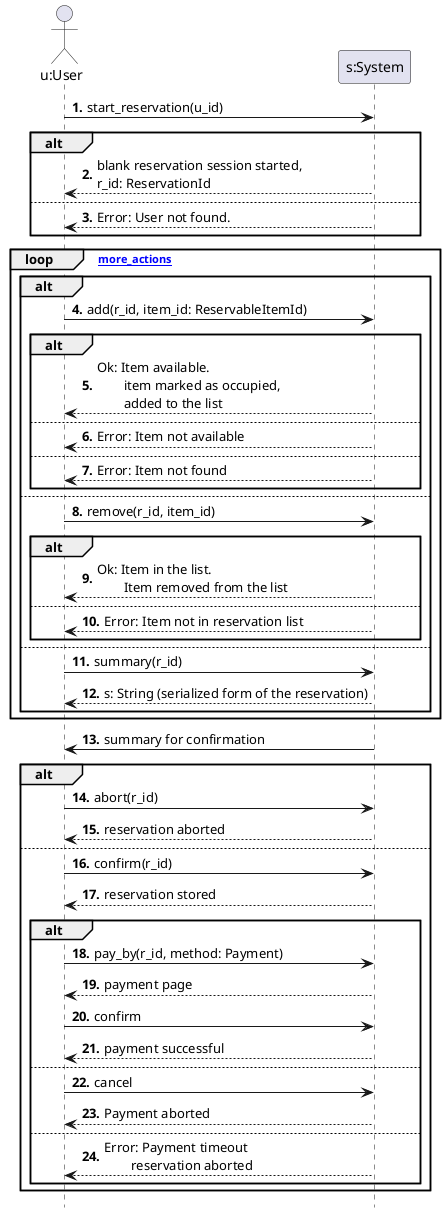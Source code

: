 @startuml

hide footbox
autonumber "<b>##."

actor "u:User" as U
participant "s:System" as S

U -> S : start_reservation(u_id)
alt
    U <-- S : blank reservation session started,\nr_id: ReservationId
else
    U <-- S : Error: User not found.
end
loop [more_actions]
    alt
        U -> S : add(r_id, item_id: ReservableItemId)
        alt
            U <-- S : Ok: Item available.\n\titem marked as occupied,\n\tadded to the list
        else
            U <-- S : Error: Item not available
        else
            U <-- S : Error: Item not found
        end
    else
        U -> S : remove(r_id, item_id)
        alt
            U <-- S : Ok: Item in the list.\n\tItem removed from the list
        else
            U <-- S : Error: Item not in reservation list
        end
    else
        U -> S : summary(r_id)
        U <-- S : s: String (serialized form of the reservation)
    end
end

U <- S : summary for confirmation
alt
    U -> S : abort(r_id)
    U <-- S : reservation aborted
else
    U -> S : confirm(r_id)
    U <-- S : reservation stored
    alt
        U -> S : pay_by(r_id, method: Payment)
        U <-- S : payment page
        U -> S : confirm
        U <-- S : payment successful
    else
        U -> S : cancel
        U <-- S : Payment aborted
    else
        U <-- S : Error: Payment timeout\n\treservation aborted
     end
end
@enduml